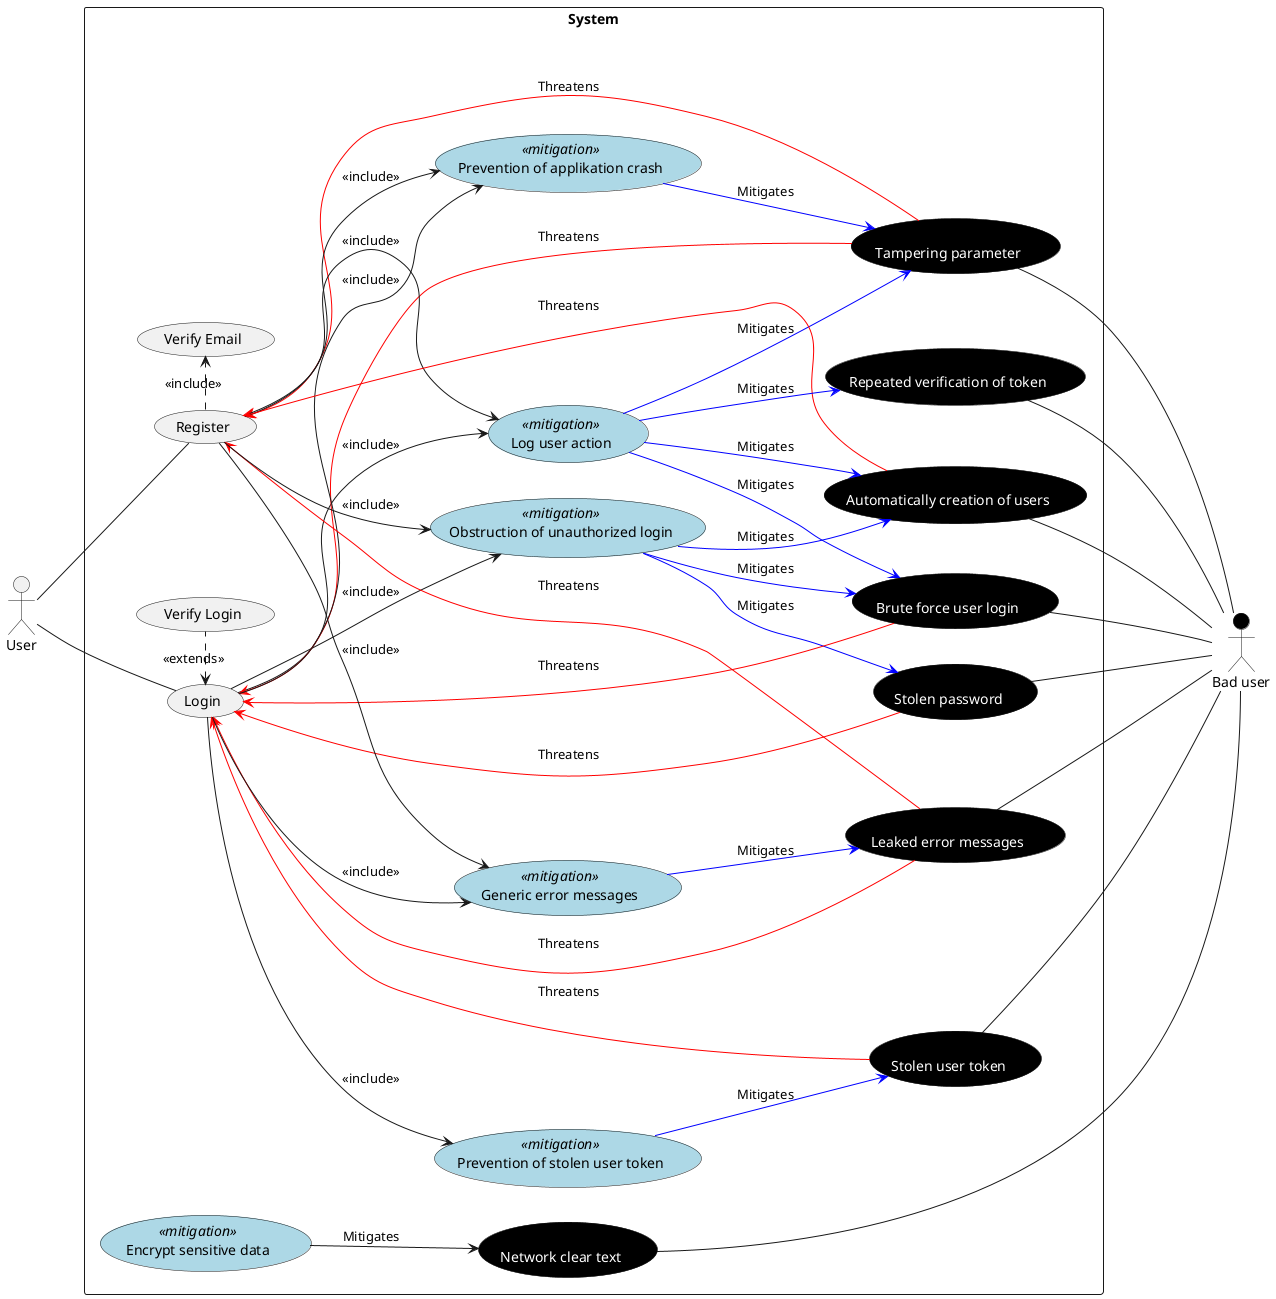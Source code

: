@startuml Misuse cases

left to right direction

actor "User" as user
actor "Bad user" as hacker #black

skinparam usecase {
    FontColor<<misuse>> White
    BackgroundColor<<misuse>> Black
    ArrowColor<<misuse>> red

    BackgroundColor<<mitigation>> lightblue
    ArrowColor<<mitigation>> blue
}

rectangle System {
    usecase "Login" as u1
    usecase "Register" as u2
    usecase "Verify Email" as u3
    usecase "Verify Login" as u4

    usecase "Stolen password" as h1 <<misuse>>
    usecase "Brute force user login" as h2 <<misuse>>
    usecase "Stolen user token" as h3 <<misuse>>
    usecase "Tampering parameter" as h4 <<misuse>>
    usecase "Leaked error messages" as h7 <<misuse>>
    usecase "Network clear text" as h9 <<misuse>>
    usecase "Automatically creation of users" as h11 <<misuse>>
    usecase "Repeated verification of token" as h12 <<misuse>>
    
    usecase "Obstruction of unauthorized login" as m1 <<mitigation>>
    usecase "Prevention of stolen user token" as m2 <<mitigation>>
    usecase "Prevention of applikation crash" as m3 <<mitigation>>
    usecase "Generic error messages" as m5 <<mitigation>>
    usecase "Encrypt sensitive data" as m7 <<mitigation>>
    usecase "Log user action" as m8 <<mitigation>>
}

user -- u1
user -- u2

h1 --- hacker
h2 --- hacker
h3 --- hacker
h4 --- hacker
h7 --- hacker
h9 --- hacker
h11 --- hacker
h12 --- hacker

u2 .> u3: <<include>>
u1 <. u4: <<extends>>

'Stolen password'
u1 <-- h1 <<misuse>> : Threatens
m1 --> h1 <<mitigation>> : Mitigates
u1 --> m1 : <<include>>

'Brute force'
u1 <-- h2 <<misuse>> : Threatens
m1 --> h2 <<mitigation>> : Mitigates
m8 --> h2 <<mitigation>> : Mitigates
u1 --> m8 : <<include>>

'Stolen user token'
u1 <-- h3 <<misuse>> : Threatens
m2 --> h3 <<mitigation>> : Mitigates
u1 --> m2 : <<include>>

'tampering parameter'
u1 <-- h4 <<misuse>> : Threatens
u2 <-- h4 <<misuse>> : Threatens
m3 --> h4 <<mitigation>> : Mitigates
m8 --> h4 <<mitigation>> : Mitigates
u1 --> m3 : <<include>>
u2 --> m3 : <<include>>
u2 --> m8 : <<include>>

'Fullstack messages'
u1 <-- h7 <<misuse>> : Threatens
u2 <-- h7 <<misuse>> : Threatens
m5 --> h7 <<mitigation>> : Mitigates
u1 --> m5 : <<include>>
u2 --> m5 : <<include>>

'Network clear text'
m7 --> h9 : Mitigates

'Automatic user registration'
u2 <-- h11 <<misuse>> : Threatens
m1 --> h11 <<mitigation>> : Mitigates
m8 --> h11 <<mitigation>> : Mitigates
u2 --> m1 : <<include>>

'repeated verification of token'
m8 --> h12 <<mitigation>> : Mitigates


@enduml